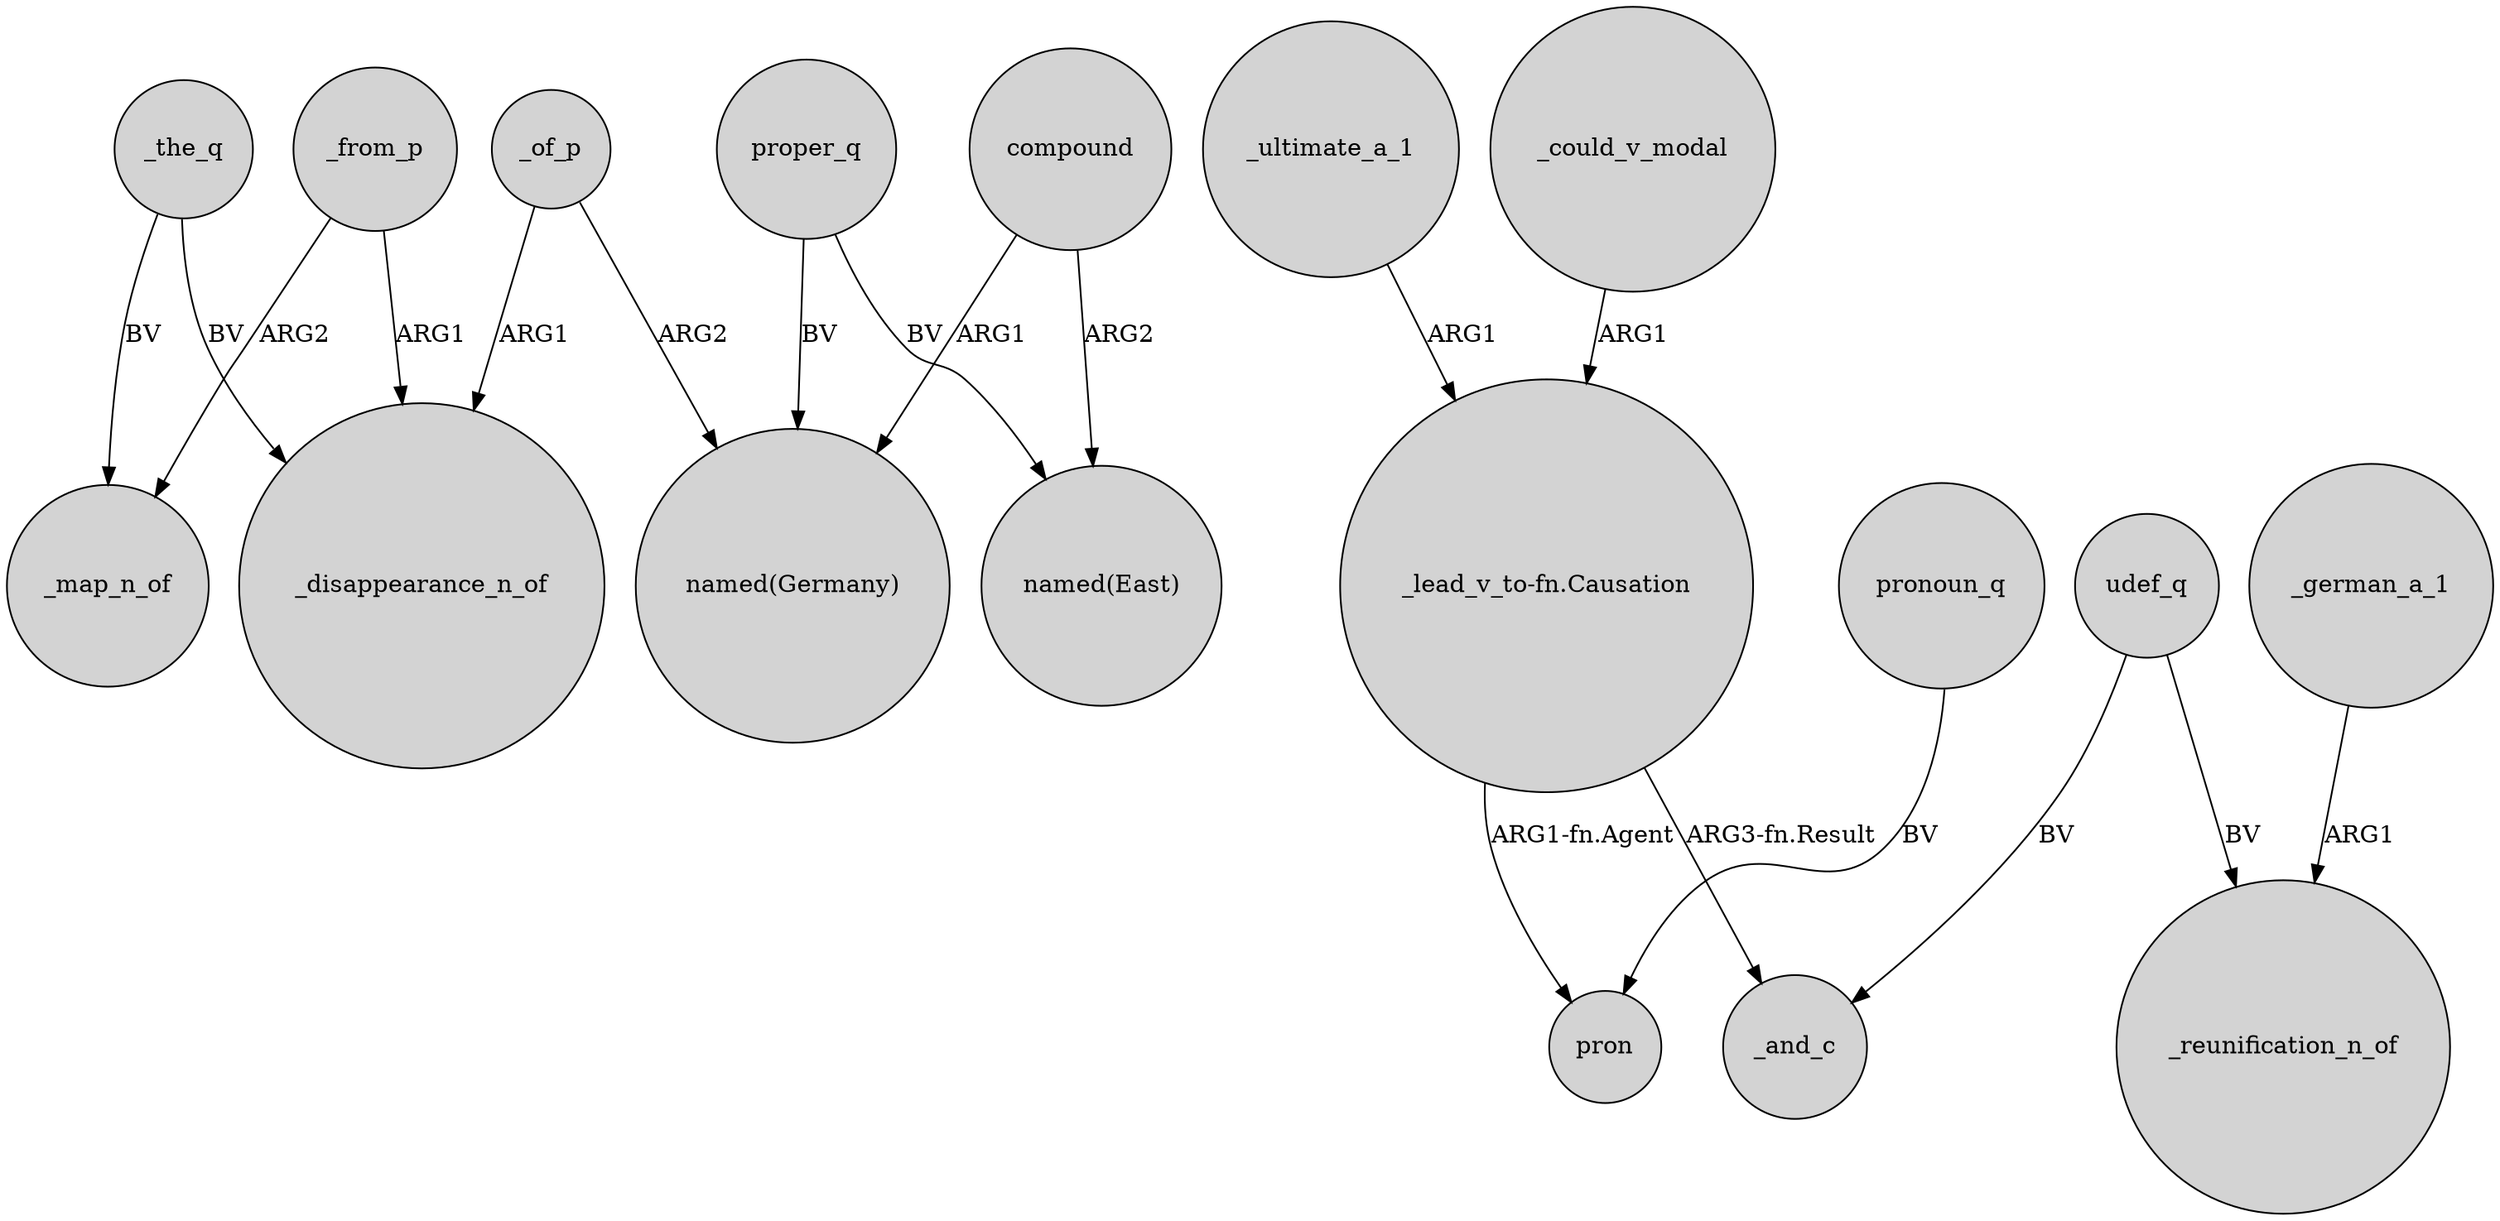 digraph {
	node [shape=circle style=filled]
	_from_p -> _disappearance_n_of [label=ARG1]
	_ultimate_a_1 -> "_lead_v_to-fn.Causation" [label=ARG1]
	_the_q -> _map_n_of [label=BV]
	_of_p -> "named(Germany)" [label=ARG2]
	_the_q -> _disappearance_n_of [label=BV]
	proper_q -> "named(Germany)" [label=BV]
	"_lead_v_to-fn.Causation" -> _and_c [label="ARG3-fn.Result"]
	_could_v_modal -> "_lead_v_to-fn.Causation" [label=ARG1]
	compound -> "named(Germany)" [label=ARG1]
	compound -> "named(East)" [label=ARG2]
	udef_q -> _and_c [label=BV]
	_from_p -> _map_n_of [label=ARG2]
	proper_q -> "named(East)" [label=BV]
	"_lead_v_to-fn.Causation" -> pron [label="ARG1-fn.Agent"]
	_of_p -> _disappearance_n_of [label=ARG1]
	_german_a_1 -> _reunification_n_of [label=ARG1]
	udef_q -> _reunification_n_of [label=BV]
	pronoun_q -> pron [label=BV]
}
